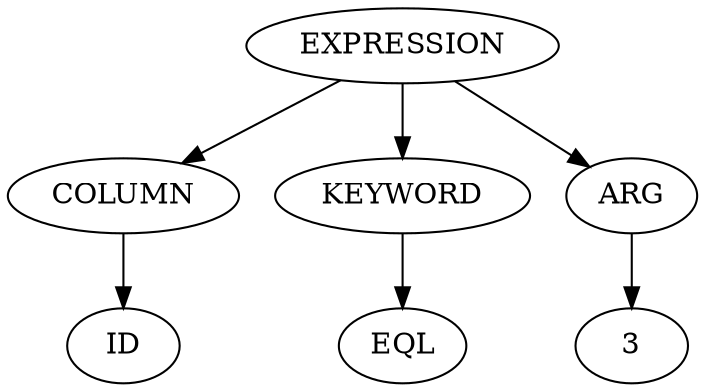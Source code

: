 digraph G {
    EXPRESSION -> COLUMN
    EXPRESSION -> KEYWORD
    EXPRESSION -> ARG
    COLUMN -> ID
    KEYWORD -> EQL
    ARG -> 3
}
